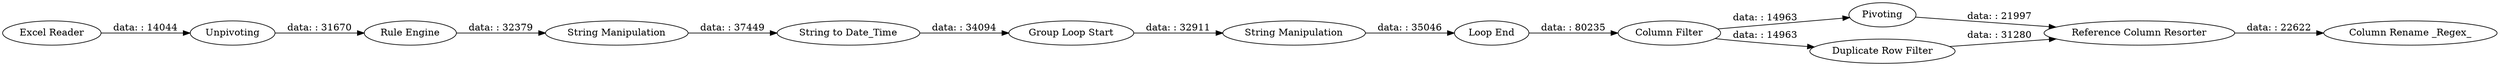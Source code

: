 digraph {
	"-1357716604588855158_6" [label="Rule Engine"]
	"-1357716604588855158_15" [label="Reference Column Resorter"]
	"-1357716604588855158_2" [label=Unpivoting]
	"-1357716604588855158_10" [label="Group Loop Start"]
	"-1357716604588855158_12" [label="Loop End"]
	"-1357716604588855158_14" [label=Pivoting]
	"-1357716604588855158_11" [label="String Manipulation"]
	"-1357716604588855158_17" [label="Column Rename _Regex_"]
	"-1357716604588855158_1" [label="Excel Reader"]
	"-1357716604588855158_3" [label="String Manipulation"]
	"-1357716604588855158_13" [label="Column Filter"]
	"-1357716604588855158_8" [label="String to Date_Time"]
	"-1357716604588855158_16" [label="Duplicate Row Filter"]
	"-1357716604588855158_8" -> "-1357716604588855158_10" [label="data: : 34094"]
	"-1357716604588855158_10" -> "-1357716604588855158_11" [label="data: : 32911"]
	"-1357716604588855158_14" -> "-1357716604588855158_15" [label="data: : 21997"]
	"-1357716604588855158_13" -> "-1357716604588855158_14" [label="data: : 14963"]
	"-1357716604588855158_6" -> "-1357716604588855158_3" [label="data: : 32379"]
	"-1357716604588855158_16" -> "-1357716604588855158_15" [label="data: : 31280"]
	"-1357716604588855158_12" -> "-1357716604588855158_13" [label="data: : 80235"]
	"-1357716604588855158_1" -> "-1357716604588855158_2" [label="data: : 14044"]
	"-1357716604588855158_13" -> "-1357716604588855158_16" [label="data: : 14963"]
	"-1357716604588855158_3" -> "-1357716604588855158_8" [label="data: : 37449"]
	"-1357716604588855158_2" -> "-1357716604588855158_6" [label="data: : 31670"]
	"-1357716604588855158_15" -> "-1357716604588855158_17" [label="data: : 22622"]
	"-1357716604588855158_11" -> "-1357716604588855158_12" [label="data: : 35046"]
	rankdir=LR
}
